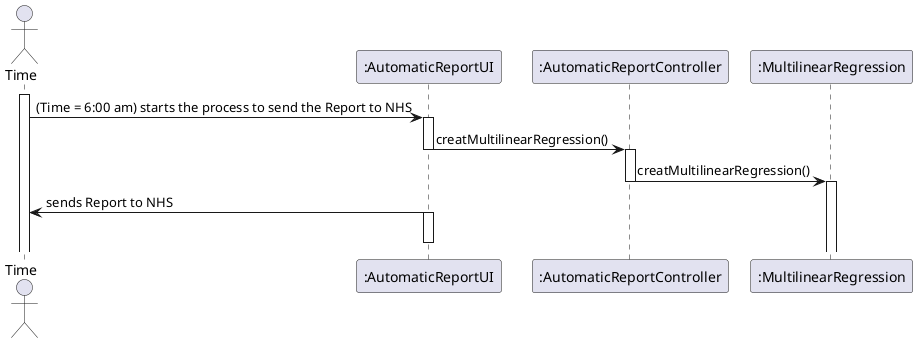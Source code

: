 @startuml
'https://plantuml.com/sequence-diagram

actor "Time" as ADM


participant ":AutomaticReportUI" as UI
participant ":AutomaticReportController" as CTRL
participant ":MultilinearRegression" as MUL



activate ADM
ADM -> UI: (Time = 6:00 am) starts the process to send the Report to NHS
activate UI
UI -> CTRL: creatMultilinearRegression()
deactivate UI
activate CTRL
CTRL -> MUL : creatMultilinearRegression()
deactivate CTRL
activate MUL
deactivate MUL
UI-> ADM : sends Report to NHS
activate UI
deactivate CTRL
deactivate UI


@enduml